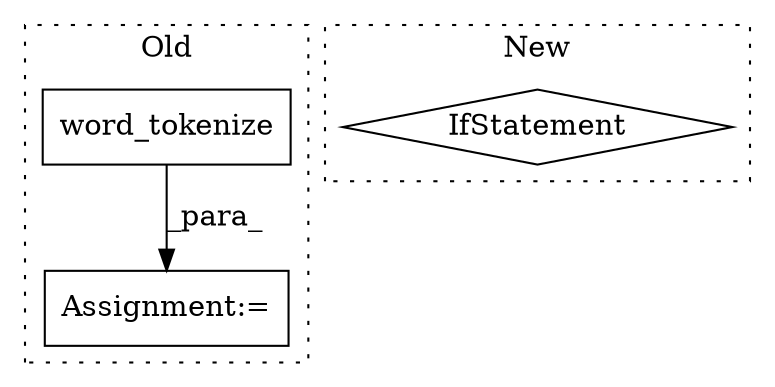 digraph G {
subgraph cluster0 {
1 [label="word_tokenize" a="32" s="2302,2325" l="14,1" shape="box"];
3 [label="Assignment:=" a="7" s="2296" l="1" shape="box"];
label = "Old";
style="dotted";
}
subgraph cluster1 {
2 [label="IfStatement" a="25" s="2284,2301" l="4,2" shape="diamond"];
label = "New";
style="dotted";
}
1 -> 3 [label="_para_"];
}